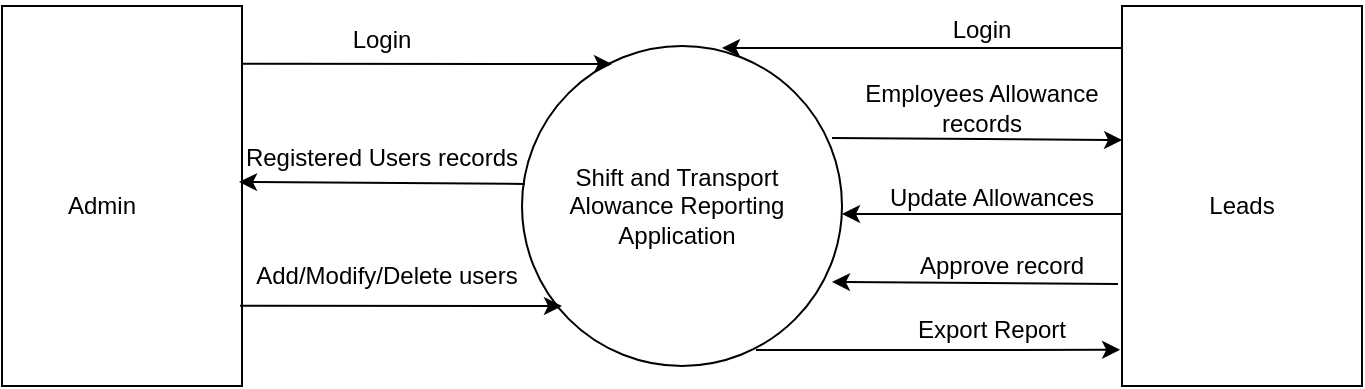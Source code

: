 <mxfile version="17.4.6" type="github">
  <diagram id="cD-R8Hz-S20luZSSej3V" name="Page-1">
    <mxGraphModel dx="868" dy="450" grid="1" gridSize="10" guides="1" tooltips="1" connect="1" arrows="1" fold="1" page="1" pageScale="1" pageWidth="850" pageHeight="1100" math="0" shadow="0">
      <root>
        <mxCell id="0" />
        <mxCell id="1" parent="0" />
        <mxCell id="rhKgAXEz26q5O6qKMgwf-2" value="" style="ellipse;whiteSpace=wrap;html=1;aspect=fixed;" parent="1" vertex="1">
          <mxGeometry x="320" y="150" width="160" height="160" as="geometry" />
        </mxCell>
        <mxCell id="rhKgAXEz26q5O6qKMgwf-4" value="" style="rounded=0;whiteSpace=wrap;html=1;" parent="1" vertex="1">
          <mxGeometry x="60" y="130" width="120" height="190" as="geometry" />
        </mxCell>
        <mxCell id="rhKgAXEz26q5O6qKMgwf-5" value="" style="rounded=0;whiteSpace=wrap;html=1;" parent="1" vertex="1">
          <mxGeometry x="620" y="130" width="120" height="190" as="geometry" />
        </mxCell>
        <mxCell id="rhKgAXEz26q5O6qKMgwf-6" value="Shift and Transport Alowance Reporting Application" style="text;html=1;strokeColor=none;fillColor=none;align=center;verticalAlign=middle;whiteSpace=wrap;rounded=0;" parent="1" vertex="1">
          <mxGeometry x="320" y="180" width="155" height="100" as="geometry" />
        </mxCell>
        <mxCell id="rhKgAXEz26q5O6qKMgwf-7" value="Leads" style="text;html=1;strokeColor=none;fillColor=none;align=center;verticalAlign=middle;whiteSpace=wrap;rounded=0;" parent="1" vertex="1">
          <mxGeometry x="650" y="215" width="60" height="30" as="geometry" />
        </mxCell>
        <mxCell id="rhKgAXEz26q5O6qKMgwf-8" value="Admin" style="text;html=1;strokeColor=none;fillColor=none;align=center;verticalAlign=middle;whiteSpace=wrap;rounded=0;" parent="1" vertex="1">
          <mxGeometry x="80" y="215" width="60" height="30" as="geometry" />
        </mxCell>
        <mxCell id="rhKgAXEz26q5O6qKMgwf-9" value="" style="endArrow=classic;html=1;rounded=0;" parent="1" edge="1">
          <mxGeometry width="50" height="50" relative="1" as="geometry">
            <mxPoint x="620" y="151" as="sourcePoint" />
            <mxPoint x="420" y="151" as="targetPoint" />
          </mxGeometry>
        </mxCell>
        <mxCell id="rhKgAXEz26q5O6qKMgwf-10" value="Login" style="text;html=1;strokeColor=none;fillColor=none;align=center;verticalAlign=middle;whiteSpace=wrap;rounded=0;" parent="1" vertex="1">
          <mxGeometry x="510" y="127" width="80" height="30" as="geometry" />
        </mxCell>
        <mxCell id="rhKgAXEz26q5O6qKMgwf-14" value="" style="endArrow=classic;html=1;rounded=0;exitX=1;exitY=0.368;exitDx=0;exitDy=0;exitPerimeter=0;" parent="1" edge="1">
          <mxGeometry width="50" height="50" relative="1" as="geometry">
            <mxPoint x="180" y="158.92" as="sourcePoint" />
            <mxPoint x="365" y="159" as="targetPoint" />
          </mxGeometry>
        </mxCell>
        <mxCell id="rhKgAXEz26q5O6qKMgwf-15" value="Login" style="text;html=1;strokeColor=none;fillColor=none;align=center;verticalAlign=middle;whiteSpace=wrap;rounded=0;" parent="1" vertex="1">
          <mxGeometry x="220" y="132" width="60" height="30" as="geometry" />
        </mxCell>
        <mxCell id="rhKgAXEz26q5O6qKMgwf-16" value="" style="endArrow=classic;html=1;rounded=0;entryX=0.017;entryY=0.579;entryDx=0;entryDy=0;exitX=1.013;exitY=0.59;exitDx=0;exitDy=0;exitPerimeter=0;entryPerimeter=0;" parent="1" edge="1">
          <mxGeometry width="50" height="50" relative="1" as="geometry">
            <mxPoint x="475.015" y="196" as="sourcePoint" />
            <mxPoint x="620.04" y="197.01" as="targetPoint" />
          </mxGeometry>
        </mxCell>
        <mxCell id="rhKgAXEz26q5O6qKMgwf-17" value="Employees Allowance records" style="text;html=1;strokeColor=none;fillColor=none;align=center;verticalAlign=middle;whiteSpace=wrap;rounded=0;" parent="1" vertex="1">
          <mxGeometry x="480" y="166" width="140" height="30" as="geometry" />
        </mxCell>
        <mxCell id="rhKgAXEz26q5O6qKMgwf-18" value="" style="endArrow=classic;html=1;rounded=0;entryX=1;entryY=0.75;entryDx=0;entryDy=0;exitX=-0.017;exitY=0.663;exitDx=0;exitDy=0;exitPerimeter=0;" parent="1" edge="1">
          <mxGeometry width="50" height="50" relative="1" as="geometry">
            <mxPoint x="617.96" y="268.97" as="sourcePoint" />
            <mxPoint x="475" y="268" as="targetPoint" />
          </mxGeometry>
        </mxCell>
        <mxCell id="rhKgAXEz26q5O6qKMgwf-19" value="Approve record" style="text;html=1;strokeColor=none;fillColor=none;align=center;verticalAlign=middle;whiteSpace=wrap;rounded=0;" parent="1" vertex="1">
          <mxGeometry x="510" y="245" width="100" height="30" as="geometry" />
        </mxCell>
        <mxCell id="rhKgAXEz26q5O6qKMgwf-20" value="" style="endArrow=classic;html=1;rounded=0;entryX=-0.008;entryY=0.868;entryDx=0;entryDy=0;entryPerimeter=0;exitX=0.731;exitY=0.95;exitDx=0;exitDy=0;exitPerimeter=0;" parent="1" source="rhKgAXEz26q5O6qKMgwf-2" edge="1">
          <mxGeometry width="50" height="50" relative="1" as="geometry">
            <mxPoint x="447.04" y="301.96" as="sourcePoint" />
            <mxPoint x="619.04" y="301.92" as="targetPoint" />
          </mxGeometry>
        </mxCell>
        <mxCell id="rhKgAXEz26q5O6qKMgwf-21" value="Export Report" style="text;html=1;strokeColor=none;fillColor=none;align=center;verticalAlign=middle;whiteSpace=wrap;rounded=0;" parent="1" vertex="1">
          <mxGeometry x="510" y="277" width="90" height="30" as="geometry" />
        </mxCell>
        <mxCell id="rhKgAXEz26q5O6qKMgwf-22" value="Registered Users records" style="text;html=1;strokeColor=none;fillColor=none;align=center;verticalAlign=middle;whiteSpace=wrap;rounded=0;" parent="1" vertex="1">
          <mxGeometry x="180" y="191" width="140" height="30" as="geometry" />
        </mxCell>
        <mxCell id="rhKgAXEz26q5O6qKMgwf-24" value="" style="endArrow=classic;html=1;rounded=0;entryX=1;entryY=0.75;entryDx=0;entryDy=0;exitX=-0.017;exitY=0.663;exitDx=0;exitDy=0;exitPerimeter=0;" parent="1" edge="1">
          <mxGeometry width="50" height="50" relative="1" as="geometry">
            <mxPoint x="321.48" y="218.97" as="sourcePoint" />
            <mxPoint x="178.52" y="218" as="targetPoint" />
          </mxGeometry>
        </mxCell>
        <mxCell id="rhKgAXEz26q5O6qKMgwf-28" value="" style="endArrow=classic;html=1;rounded=0;exitX=0.992;exitY=0.789;exitDx=0;exitDy=0;exitPerimeter=0;entryX=0.129;entryY=1;entryDx=0;entryDy=0;entryPerimeter=0;" parent="1" source="rhKgAXEz26q5O6qKMgwf-4" target="rhKgAXEz26q5O6qKMgwf-6" edge="1">
          <mxGeometry width="50" height="50" relative="1" as="geometry">
            <mxPoint x="180" y="272.97" as="sourcePoint" />
            <mxPoint x="320" y="272" as="targetPoint" />
          </mxGeometry>
        </mxCell>
        <mxCell id="rhKgAXEz26q5O6qKMgwf-29" value="Add/Modify/Delete users" style="text;html=1;strokeColor=none;fillColor=none;align=center;verticalAlign=middle;whiteSpace=wrap;rounded=0;" parent="1" vertex="1">
          <mxGeometry x="180" y="250" width="145" height="30" as="geometry" />
        </mxCell>
        <mxCell id="rhKgAXEz26q5O6qKMgwf-32" value="" style="endArrow=classic;html=1;rounded=0;" parent="1" edge="1">
          <mxGeometry width="50" height="50" relative="1" as="geometry">
            <mxPoint x="620" y="234" as="sourcePoint" />
            <mxPoint x="480" y="234" as="targetPoint" />
          </mxGeometry>
        </mxCell>
        <mxCell id="rhKgAXEz26q5O6qKMgwf-33" value="Update Allowances" style="text;html=1;strokeColor=none;fillColor=none;align=center;verticalAlign=middle;whiteSpace=wrap;rounded=0;" parent="1" vertex="1">
          <mxGeometry x="500" y="211" width="110" height="30" as="geometry" />
        </mxCell>
      </root>
    </mxGraphModel>
  </diagram>
</mxfile>
